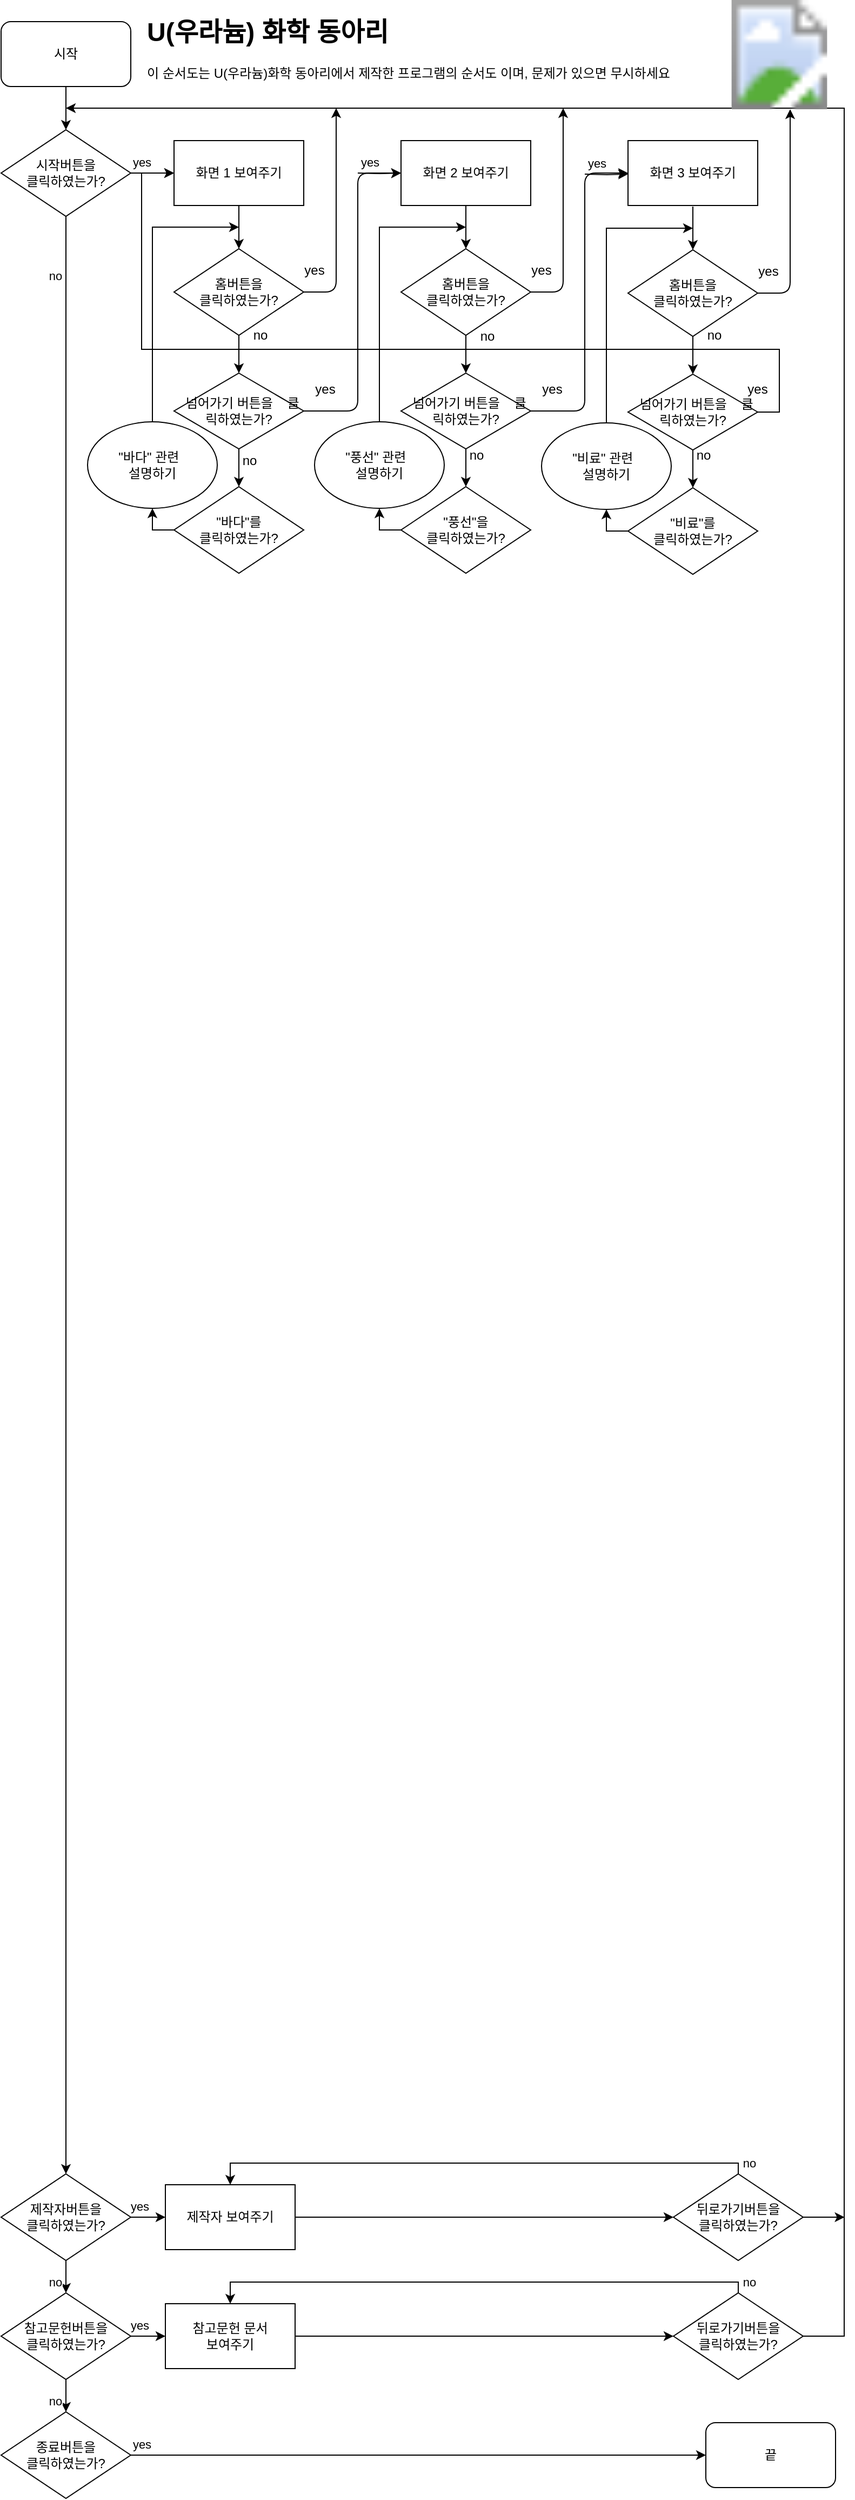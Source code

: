 <mxfile type="device" version="12.1.7" pages="1"><diagram id="kQGQ4uH8GvvLK9f1g2TT" name="Page-2"><mxGraphModel grid="1" dx="1205" dy="654" gridSize="10" guides="1" tooltips="1" connect="1" arrows="1" fold="1" page="1" pageScale="1" pageWidth="827" pageHeight="1169" math="0" shadow="0"><root><mxCell id="RVylFyUHIWJLCj3g-BGD-0" /><mxCell id="RVylFyUHIWJLCj3g-BGD-1" parent="RVylFyUHIWJLCj3g-BGD-0" /><mxCell id="FyN53RhaLU9EqQz4K_20-3" parent="RVylFyUHIWJLCj3g-BGD-1" style="edgeStyle=orthogonalEdgeStyle;rounded=0;orthogonalLoop=1;jettySize=auto;html=1;exitX=0.5;exitY=1;exitDx=0;exitDy=0;entryX=0.5;entryY=0;entryDx=0;entryDy=0;" source="FyN53RhaLU9EqQz4K_20-0" target="FyN53RhaLU9EqQz4K_20-1" edge="1"><mxGeometry as="geometry" relative="1" /></mxCell><mxCell value="시작" id="FyN53RhaLU9EqQz4K_20-0" parent="RVylFyUHIWJLCj3g-BGD-1" style="rounded=1;whiteSpace=wrap;html=1;" vertex="1"><mxGeometry as="geometry" height="60" width="120" x="30" y="20" /></mxCell><mxCell value="yes" id="FyN53RhaLU9EqQz4K_20-12" parent="RVylFyUHIWJLCj3g-BGD-1" style="edgeStyle=orthogonalEdgeStyle;rounded=0;orthogonalLoop=1;jettySize=auto;html=1;exitX=1;exitY=0.5;exitDx=0;exitDy=0;" source="FyN53RhaLU9EqQz4K_20-1" edge="1"><mxGeometry as="geometry" relative="1" x="-0.5" y="10"><mxPoint as="targetPoint" x="190" y="160" /><mxPoint as="offset" /></mxGeometry></mxCell><mxCell value="시작버튼을 &lt;br&gt;클릭하였는가?" id="FyN53RhaLU9EqQz4K_20-1" parent="RVylFyUHIWJLCj3g-BGD-1" style="rhombus;whiteSpace=wrap;html=1;" vertex="1"><mxGeometry as="geometry" height="80" width="120" x="30" y="120" /></mxCell><mxCell value="no" id="FyN53RhaLU9EqQz4K_20-4" parent="RVylFyUHIWJLCj3g-BGD-1" style="edgeStyle=orthogonalEdgeStyle;rounded=0;orthogonalLoop=1;jettySize=auto;html=1;entryX=0.5;entryY=0;entryDx=0;entryDy=0;" target="FyN53RhaLU9EqQz4K_20-5" edge="1"><mxGeometry as="geometry" relative="1" x="-0.939" y="-10"><mxPoint as="sourcePoint" x="90" y="200" /><mxPoint as="offset" /><Array as="points"><mxPoint x="90" y="2010" /></Array></mxGeometry></mxCell><mxCell value="제작자버튼을 &lt;br&gt;클릭하였는가?" id="FyN53RhaLU9EqQz4K_20-5" parent="RVylFyUHIWJLCj3g-BGD-1" style="rhombus;whiteSpace=wrap;html=1;" vertex="1"><mxGeometry as="geometry" height="80" width="120" x="30" y="2010" /></mxCell><mxCell value="no" id="FyN53RhaLU9EqQz4K_20-6" parent="RVylFyUHIWJLCj3g-BGD-1" style="edgeStyle=orthogonalEdgeStyle;rounded=0;orthogonalLoop=1;jettySize=auto;html=1;entryX=0.5;entryY=0;entryDx=0;entryDy=0;" target="FyN53RhaLU9EqQz4K_20-7" edge="1"><mxGeometry as="geometry" relative="1" x="0.333" y="-10"><mxPoint as="sourcePoint" x="90" y="2090" /><mxPoint as="offset" /></mxGeometry></mxCell><mxCell value="참고문헌버튼을 &lt;br&gt;클릭하였는가?" id="FyN53RhaLU9EqQz4K_20-7" parent="RVylFyUHIWJLCj3g-BGD-1" style="rhombus;whiteSpace=wrap;html=1;" vertex="1"><mxGeometry as="geometry" height="80" width="120" x="30" y="2120" /></mxCell><mxCell value="yes" id="FyN53RhaLU9EqQz4K_20-14" parent="RVylFyUHIWJLCj3g-BGD-1" style="edgeStyle=orthogonalEdgeStyle;rounded=0;orthogonalLoop=1;jettySize=auto;html=1;exitX=1;exitY=0.5;exitDx=0;exitDy=0;" source="FyN53RhaLU9EqQz4K_20-5" edge="1"><mxGeometry as="geometry" relative="1" x="-0.5" y="10"><mxPoint as="targetPoint" x="182" y="2050" /><mxPoint as="sourcePoint" x="152" y="1950" /><mxPoint as="offset" /></mxGeometry></mxCell><mxCell value="yes" id="FyN53RhaLU9EqQz4K_20-15" parent="RVylFyUHIWJLCj3g-BGD-1" style="edgeStyle=orthogonalEdgeStyle;rounded=0;orthogonalLoop=1;jettySize=auto;html=1;exitX=1;exitY=0.5;exitDx=0;exitDy=0;" source="FyN53RhaLU9EqQz4K_20-7" edge="1"><mxGeometry as="geometry" relative="1" x="-0.5" y="10"><mxPoint as="targetPoint" x="182" y="2160" /><mxPoint as="sourcePoint" x="162" y="1960" /><mxPoint as="offset" /></mxGeometry></mxCell><mxCell id="pWhzRhMlFrlkzoWiSeOW-1" parent="RVylFyUHIWJLCj3g-BGD-1" style="edgeStyle=orthogonalEdgeStyle;rounded=0;orthogonalLoop=1;jettySize=auto;html=1;entryX=0;entryY=0.5;entryDx=0;entryDy=0;" source="FyN53RhaLU9EqQz4K_20-17" target="FyN53RhaLU9EqQz4K_20-22" edge="1"><mxGeometry as="geometry" relative="1" /></mxCell><mxCell value="참고문헌 문서&lt;br&gt;보여주기" id="FyN53RhaLU9EqQz4K_20-17" parent="RVylFyUHIWJLCj3g-BGD-1" style="rounded=0;whiteSpace=wrap;html=1;" vertex="1"><mxGeometry as="geometry" height="60" width="120" x="182" y="2130" /></mxCell><mxCell value="화면 1 보여주기" id="FyN53RhaLU9EqQz4K_20-18" parent="RVylFyUHIWJLCj3g-BGD-1" style="rounded=0;whiteSpace=wrap;html=1;" vertex="1"><mxGeometry as="geometry" height="60" width="120" x="190" y="130" /></mxCell><mxCell id="pWhzRhMlFrlkzoWiSeOW-0" parent="RVylFyUHIWJLCj3g-BGD-1" style="edgeStyle=orthogonalEdgeStyle;rounded=0;orthogonalLoop=1;jettySize=auto;html=1;entryX=0;entryY=0.5;entryDx=0;entryDy=0;" source="FyN53RhaLU9EqQz4K_20-19" target="FyN53RhaLU9EqQz4K_20-21" edge="1"><mxGeometry as="geometry" relative="1" /></mxCell><mxCell value="제작자 보여주기" id="FyN53RhaLU9EqQz4K_20-19" parent="RVylFyUHIWJLCj3g-BGD-1" style="rounded=0;whiteSpace=wrap;html=1;" vertex="1"><mxGeometry as="geometry" height="60" width="120" x="182" y="2020" /></mxCell><mxCell id="0BNXs-a4HFC_3JXyn7yZ-28" parent="RVylFyUHIWJLCj3g-BGD-1" style="edgeStyle=orthogonalEdgeStyle;rounded=0;orthogonalLoop=1;jettySize=auto;html=1;exitX=0.5;exitY=1;exitDx=0;exitDy=0;" source="FyN53RhaLU9EqQz4K_20-20" edge="1"><mxGeometry as="geometry" relative="1"><mxPoint as="targetPoint" x="250" y="450" /></mxGeometry></mxCell><mxCell value="&lt;p&gt;&amp;nbsp; 넘어가기 버튼을&amp;nbsp;&amp;nbsp; &amp;nbsp;클릭하였는가?&lt;/p&gt;" id="FyN53RhaLU9EqQz4K_20-20" parent="RVylFyUHIWJLCj3g-BGD-1" style="rhombus;whiteSpace=wrap;html=1;" vertex="1"><mxGeometry as="geometry" height="70" width="120" x="190" y="345" /></mxCell><mxCell value="no" id="pWhzRhMlFrlkzoWiSeOW-3" parent="RVylFyUHIWJLCj3g-BGD-1" style="edgeStyle=orthogonalEdgeStyle;rounded=0;orthogonalLoop=1;jettySize=auto;html=1;entryX=0.5;entryY=0;entryDx=0;entryDy=0;" source="FyN53RhaLU9EqQz4K_20-21" target="FyN53RhaLU9EqQz4K_20-19" edge="1"><mxGeometry as="geometry" relative="1" x="-0.96" y="-10"><Array as="points"><mxPoint x="712" y="2000" /><mxPoint x="242" y="2000" /></Array><mxPoint as="offset" x="10" y="10" /></mxGeometry></mxCell><mxCell id="CFnMZavGvjXXM_R9HVD2-1" parent="RVylFyUHIWJLCj3g-BGD-1" style="edgeStyle=orthogonalEdgeStyle;rounded=0;orthogonalLoop=1;jettySize=auto;html=1;exitX=1;exitY=0.5;exitDx=0;exitDy=0;" source="FyN53RhaLU9EqQz4K_20-21" edge="1"><mxGeometry as="geometry" relative="1"><mxPoint as="targetPoint" x="810.294" y="2049.529" /></mxGeometry></mxCell><mxCell value="뒤로가기버튼을&lt;br&gt;클릭하였는가?" id="FyN53RhaLU9EqQz4K_20-21" parent="RVylFyUHIWJLCj3g-BGD-1" style="rhombus;whiteSpace=wrap;html=1;" vertex="1"><mxGeometry as="geometry" height="80" width="120" x="652" y="2010" /></mxCell><mxCell value="no" id="pWhzRhMlFrlkzoWiSeOW-2" parent="RVylFyUHIWJLCj3g-BGD-1" style="edgeStyle=orthogonalEdgeStyle;rounded=0;orthogonalLoop=1;jettySize=auto;html=1;entryX=0.5;entryY=0;entryDx=0;entryDy=0;" source="FyN53RhaLU9EqQz4K_20-22" target="FyN53RhaLU9EqQz4K_20-17" edge="1"><mxGeometry as="geometry" relative="1" x="-0.96" y="-10"><Array as="points"><mxPoint x="712" y="2110" /><mxPoint x="242" y="2110" /></Array><mxPoint as="offset" x="10" y="10" /></mxGeometry></mxCell><mxCell id="CFnMZavGvjXXM_R9HVD2-0" parent="RVylFyUHIWJLCj3g-BGD-1" style="edgeStyle=orthogonalEdgeStyle;rounded=0;orthogonalLoop=1;jettySize=auto;html=1;exitX=1;exitY=0.5;exitDx=0;exitDy=0;" source="FyN53RhaLU9EqQz4K_20-22" edge="1"><mxGeometry as="geometry" relative="1"><mxPoint as="targetPoint" x="90" y="100" /><Array as="points"><mxPoint x="810" y="2160" /><mxPoint x="810" y="100" /></Array></mxGeometry></mxCell><mxCell value="뒤로가기버튼을&lt;br&gt;클릭하였는가?" id="FyN53RhaLU9EqQz4K_20-22" parent="RVylFyUHIWJLCj3g-BGD-1" style="rhombus;whiteSpace=wrap;html=1;" vertex="1"><mxGeometry as="geometry" height="80" width="120" x="652" y="2120" /></mxCell><mxCell value="no" id="FyN53RhaLU9EqQz4K_20-27" parent="RVylFyUHIWJLCj3g-BGD-1" style="edgeStyle=orthogonalEdgeStyle;rounded=0;orthogonalLoop=1;jettySize=auto;html=1;entryX=0.5;entryY=0;entryDx=0;entryDy=0;" target="FyN53RhaLU9EqQz4K_20-28" edge="1"><mxGeometry as="geometry" relative="1" x="0.333" y="-10"><mxPoint as="sourcePoint" x="90" y="2200" /><mxPoint as="offset" /></mxGeometry></mxCell><mxCell value="종료버튼을 &lt;br&gt;클릭하였는가?" id="FyN53RhaLU9EqQz4K_20-28" parent="RVylFyUHIWJLCj3g-BGD-1" style="rhombus;whiteSpace=wrap;html=1;" vertex="1"><mxGeometry as="geometry" height="80" width="120" x="30" y="2230" /></mxCell><mxCell value="yes" id="FyN53RhaLU9EqQz4K_20-29" parent="RVylFyUHIWJLCj3g-BGD-1" style="edgeStyle=orthogonalEdgeStyle;rounded=0;orthogonalLoop=1;jettySize=auto;html=1;entryX=0;entryY=0.5;entryDx=0;entryDy=0;exitX=1;exitY=0.5;exitDx=0;exitDy=0;" source="FyN53RhaLU9EqQz4K_20-28" target="FyN53RhaLU9EqQz4K_20-36" edge="1"><mxGeometry as="geometry" relative="1" x="-0.964" y="10"><mxPoint as="targetPoint" x="82" y="2340" /><mxPoint as="sourcePoint" x="190" y="2250" /><mxPoint as="offset" /><Array as="points" /></mxGeometry></mxCell><mxCell value="끝" id="FyN53RhaLU9EqQz4K_20-36" parent="RVylFyUHIWJLCj3g-BGD-1" style="rounded=1;whiteSpace=wrap;html=1;" vertex="1"><mxGeometry as="geometry" height="60" width="120" x="682" y="2240" /></mxCell><mxCell value="&lt;h1&gt;U(우라늄) 화학 동아리&lt;/h1&gt;&lt;div&gt;이 순서도는 U(우라늄)화학 동아리에서 제작한 프로그램의 순서도 이며, 문제가 있으면 무시하세요&lt;/div&gt;" id="pWhzRhMlFrlkzoWiSeOW-5" parent="RVylFyUHIWJLCj3g-BGD-1" style="text;html=1;strokeColor=none;fillColor=none;spacing=5;spacingTop=-20;whiteSpace=wrap;overflow=hidden;rounded=0;" vertex="1"><mxGeometry as="geometry" height="80" width="560" x="160" y="10" /></mxCell><UserObject id="pWhzRhMlFrlkzoWiSeOW-9" label=""><mxCell parent="RVylFyUHIWJLCj3g-BGD-1" style="shape=image;html=1;verticalLabelPosition=bottom;labelBackgroundColor=#ffffff;verticalAlign=top;imageAspect=1;aspect=fixed;image=https://upload.wikimedia.org/wikipedia/commons/thumb/4/40/Electron_shell_092_Uranium_-_no_label.svg/2000px-Electron_shell_092_Uranium_-_no_label.svg.png;" vertex="1"><mxGeometry as="geometry" height="101" width="101" x="699.5" /></mxCell></UserObject><mxCell value="&lt;p&gt;&amp;nbsp;&amp;nbsp;&amp;nbsp;&amp;nbsp; &amp;nbsp;&amp;nbsp;&amp;nbsp;&amp;nbsp; 홈버튼을&amp;nbsp;&amp;nbsp;&amp;nbsp;&amp;nbsp;&amp;nbsp;&amp;nbsp;&amp;nbsp;&amp;nbsp;&amp;nbsp;&amp;nbsp; 클릭하였는가?&lt;/p&gt;&lt;p&gt;&lt;/p&gt;" id="0BNXs-a4HFC_3JXyn7yZ-3" parent="RVylFyUHIWJLCj3g-BGD-1" style="rhombus;whiteSpace=wrap;html=1;" vertex="1"><mxGeometry as="geometry" height="80" width="120" x="190" y="230" /></mxCell><mxCell value="" id="0BNXs-a4HFC_3JXyn7yZ-5" parent="RVylFyUHIWJLCj3g-BGD-1" style="endArrow=classic;html=1;exitX=0.5;exitY=1;exitDx=0;exitDy=0;" source="FyN53RhaLU9EqQz4K_20-18" target="0BNXs-a4HFC_3JXyn7yZ-3" edge="1"><mxGeometry as="geometry" height="50" width="50" relative="1"><mxPoint as="sourcePoint" x="230" y="240" /><mxPoint as="targetPoint" x="280" y="190" /></mxGeometry></mxCell><mxCell value="" id="0BNXs-a4HFC_3JXyn7yZ-7" parent="RVylFyUHIWJLCj3g-BGD-1" style="endArrow=classic;html=1;exitX=1;exitY=0.5;exitDx=0;exitDy=0;" source="0BNXs-a4HFC_3JXyn7yZ-3" edge="1"><mxGeometry as="geometry" height="50" width="50" relative="1"><mxPoint as="sourcePoint" x="240" y="380" /><mxPoint as="targetPoint" x="340" y="100" /><Array as="points"><mxPoint x="340" y="270" /></Array></mxGeometry></mxCell><mxCell value="yes" id="0BNXs-a4HFC_3JXyn7yZ-10" parent="RVylFyUHIWJLCj3g-BGD-1" style="text;html=1;strokeColor=none;fillColor=none;align=center;verticalAlign=middle;whiteSpace=wrap;rounded=0;" vertex="1"><mxGeometry as="geometry" height="20" width="40" x="300" y="240" /></mxCell><mxCell value="" id="0BNXs-a4HFC_3JXyn7yZ-11" parent="RVylFyUHIWJLCj3g-BGD-1" style="endArrow=classic;html=1;exitX=0.5;exitY=1;exitDx=0;exitDy=0;entryX=0.5;entryY=0;entryDx=0;entryDy=0;" source="0BNXs-a4HFC_3JXyn7yZ-3" target="FyN53RhaLU9EqQz4K_20-20" edge="1"><mxGeometry as="geometry" height="50" width="50" relative="1"><mxPoint as="sourcePoint" x="230" y="360" /><mxPoint as="targetPoint" x="260" y="340" /></mxGeometry></mxCell><mxCell id="0BNXs-a4HFC_3JXyn7yZ-17" parent="RVylFyUHIWJLCj3g-BGD-1" style="edgeStyle=orthogonalEdgeStyle;rounded=0;orthogonalLoop=1;jettySize=auto;html=1;exitX=0;exitY=0.5;exitDx=0;exitDy=0;entryX=0.5;entryY=1;entryDx=0;entryDy=0;" source="0BNXs-a4HFC_3JXyn7yZ-13" target="0BNXs-a4HFC_3JXyn7yZ-16" edge="1"><mxGeometry as="geometry" relative="1" /></mxCell><mxCell value="&amp;nbsp;&amp;nbsp;&amp;nbsp;&amp;nbsp;&amp;nbsp;&amp;nbsp;&amp;nbsp; &amp;nbsp;&amp;nbsp;&quot;바다&quot;를&amp;nbsp;&amp;nbsp;&amp;nbsp;&amp;nbsp; &amp;nbsp;&amp;nbsp;&amp;nbsp;&amp;nbsp;&amp;nbsp; 클릭하였는가?" id="0BNXs-a4HFC_3JXyn7yZ-13" parent="RVylFyUHIWJLCj3g-BGD-1" style="rhombus;whiteSpace=wrap;html=1;" vertex="1"><mxGeometry as="geometry" height="80" width="120" x="190" y="450" /></mxCell><mxCell id="0BNXs-a4HFC_3JXyn7yZ-19" parent="RVylFyUHIWJLCj3g-BGD-1" style="edgeStyle=orthogonalEdgeStyle;rounded=0;orthogonalLoop=1;jettySize=auto;html=1;exitX=0.5;exitY=0;exitDx=0;exitDy=0;" source="0BNXs-a4HFC_3JXyn7yZ-16" edge="1"><mxGeometry as="geometry" relative="1"><mxPoint as="targetPoint" x="250" y="210" /><Array as="points"><mxPoint x="170" y="210" /></Array></mxGeometry></mxCell><mxCell value="&lt;p&gt;&amp;nbsp;&amp;nbsp;&amp;nbsp;&amp;nbsp;&amp;nbsp;&amp;nbsp; &quot;바다&quot; 관련&amp;nbsp;&amp;nbsp;&amp;nbsp;&amp;nbsp;&amp;nbsp;&amp;nbsp;&amp;nbsp;&amp;nbsp;&amp;nbsp; 설명하기&lt;/p&gt;" id="0BNXs-a4HFC_3JXyn7yZ-16" parent="RVylFyUHIWJLCj3g-BGD-1" style="ellipse;whiteSpace=wrap;html=1;" vertex="1"><mxGeometry as="geometry" height="80" width="120" x="110" y="390" /></mxCell><mxCell value="yes" id="0BNXs-a4HFC_3JXyn7yZ-18" parent="RVylFyUHIWJLCj3g-BGD-1" style="text;html=1;strokeColor=none;fillColor=none;align=center;verticalAlign=middle;whiteSpace=wrap;rounded=0;" vertex="1"><mxGeometry as="geometry" height="20" width="40" x="310" y="350" /></mxCell><mxCell value="" id="0BNXs-a4HFC_3JXyn7yZ-23" parent="RVylFyUHIWJLCj3g-BGD-1" style="endArrow=classic;html=1;exitX=1;exitY=0.5;exitDx=0;exitDy=0;" source="FyN53RhaLU9EqQz4K_20-20" edge="1"><mxGeometry as="geometry" height="50" width="50" relative="1"><mxPoint as="sourcePoint" x="360" y="380" /><mxPoint as="targetPoint" x="400" y="160" /><Array as="points"><mxPoint x="360" y="380" /><mxPoint x="360" y="160" /></Array></mxGeometry></mxCell><mxCell value="화면 2 보여주기" id="0BNXs-a4HFC_3JXyn7yZ-24" parent="RVylFyUHIWJLCj3g-BGD-1" style="rounded=0;whiteSpace=wrap;html=1;" vertex="1"><mxGeometry as="geometry" height="60" width="120" x="400" y="130" /></mxCell><mxCell value="yes" id="0BNXs-a4HFC_3JXyn7yZ-29" parent="RVylFyUHIWJLCj3g-BGD-1" style="edgeStyle=orthogonalEdgeStyle;rounded=0;orthogonalLoop=1;jettySize=auto;html=1;exitX=1;exitY=0.5;exitDx=0;exitDy=0;" edge="1"><mxGeometry as="geometry" relative="1" x="-0.5" y="10"><mxPoint as="targetPoint" x="400" y="160" /><mxPoint as="offset" /><mxPoint as="sourcePoint" x="360" y="160" /></mxGeometry></mxCell><mxCell id="0BNXs-a4HFC_3JXyn7yZ-31" parent="RVylFyUHIWJLCj3g-BGD-1" style="edgeStyle=orthogonalEdgeStyle;rounded=0;orthogonalLoop=1;jettySize=auto;html=1;exitX=0.5;exitY=1;exitDx=0;exitDy=0;" source="0BNXs-a4HFC_3JXyn7yZ-32" edge="1"><mxGeometry as="geometry" relative="1"><mxPoint as="targetPoint" x="460" y="450" /></mxGeometry></mxCell><mxCell value="&lt;p&gt;&amp;nbsp; 넘어가기 버튼을&amp;nbsp;&amp;nbsp; &amp;nbsp;클릭하였는가?&lt;/p&gt;" id="0BNXs-a4HFC_3JXyn7yZ-32" parent="RVylFyUHIWJLCj3g-BGD-1" style="rhombus;whiteSpace=wrap;html=1;" vertex="1"><mxGeometry as="geometry" height="70" width="120" x="400" y="345" /></mxCell><mxCell value="&lt;p&gt;&amp;nbsp;&amp;nbsp;&amp;nbsp;&amp;nbsp; &amp;nbsp;&amp;nbsp;&amp;nbsp;&amp;nbsp; 홈버튼을&amp;nbsp;&amp;nbsp;&amp;nbsp;&amp;nbsp;&amp;nbsp;&amp;nbsp;&amp;nbsp;&amp;nbsp;&amp;nbsp;&amp;nbsp; 클릭하였는가?&lt;/p&gt;&lt;p&gt;&lt;/p&gt;" id="0BNXs-a4HFC_3JXyn7yZ-33" parent="RVylFyUHIWJLCj3g-BGD-1" style="rhombus;whiteSpace=wrap;html=1;" vertex="1"><mxGeometry as="geometry" height="80" width="120" x="400" y="230" /></mxCell><mxCell value="" id="0BNXs-a4HFC_3JXyn7yZ-34" parent="RVylFyUHIWJLCj3g-BGD-1" style="endArrow=classic;html=1;exitX=0.5;exitY=1;exitDx=0;exitDy=0;" target="0BNXs-a4HFC_3JXyn7yZ-33" edge="1"><mxGeometry as="geometry" height="50" width="50" relative="1"><mxPoint as="sourcePoint" x="460" y="190" /><mxPoint as="targetPoint" x="490" y="190" /></mxGeometry></mxCell><mxCell value="" id="0BNXs-a4HFC_3JXyn7yZ-35" parent="RVylFyUHIWJLCj3g-BGD-1" style="endArrow=classic;html=1;exitX=1;exitY=0.5;exitDx=0;exitDy=0;" source="0BNXs-a4HFC_3JXyn7yZ-33" edge="1"><mxGeometry as="geometry" height="50" width="50" relative="1"><mxPoint as="sourcePoint" x="450" y="380" /><mxPoint as="targetPoint" x="550" y="100" /><Array as="points"><mxPoint x="550" y="270" /></Array></mxGeometry></mxCell><mxCell value="yes" id="0BNXs-a4HFC_3JXyn7yZ-36" parent="RVylFyUHIWJLCj3g-BGD-1" style="text;html=1;strokeColor=none;fillColor=none;align=center;verticalAlign=middle;whiteSpace=wrap;rounded=0;" vertex="1"><mxGeometry as="geometry" height="20" width="40" x="510" y="240" /></mxCell><mxCell value="" id="0BNXs-a4HFC_3JXyn7yZ-37" parent="RVylFyUHIWJLCj3g-BGD-1" style="endArrow=classic;html=1;exitX=0.5;exitY=1;exitDx=0;exitDy=0;entryX=0.5;entryY=0;entryDx=0;entryDy=0;" source="0BNXs-a4HFC_3JXyn7yZ-33" target="0BNXs-a4HFC_3JXyn7yZ-32" edge="1"><mxGeometry as="geometry" height="50" width="50" relative="1"><mxPoint as="sourcePoint" x="440" y="360" /><mxPoint as="targetPoint" x="470" y="340" /></mxGeometry></mxCell><mxCell id="0BNXs-a4HFC_3JXyn7yZ-38" parent="RVylFyUHIWJLCj3g-BGD-1" style="edgeStyle=orthogonalEdgeStyle;rounded=0;orthogonalLoop=1;jettySize=auto;html=1;exitX=0;exitY=0.5;exitDx=0;exitDy=0;entryX=0.5;entryY=1;entryDx=0;entryDy=0;" source="0BNXs-a4HFC_3JXyn7yZ-39" target="0BNXs-a4HFC_3JXyn7yZ-41" edge="1"><mxGeometry as="geometry" relative="1" /></mxCell><mxCell value="&amp;nbsp;&amp;nbsp;&amp;nbsp;&amp;nbsp;&amp;nbsp;&amp;nbsp;&amp;nbsp; &amp;nbsp;&amp;nbsp;&quot;풍선&quot;을&amp;nbsp;&amp;nbsp;&amp;nbsp;&amp;nbsp;&amp;nbsp;&amp;nbsp;&amp;nbsp;&amp;nbsp;&amp;nbsp;&amp;nbsp; 클릭하였는가?" id="0BNXs-a4HFC_3JXyn7yZ-39" parent="RVylFyUHIWJLCj3g-BGD-1" style="rhombus;whiteSpace=wrap;html=1;" vertex="1"><mxGeometry as="geometry" height="80" width="120" x="400" y="450" /></mxCell><mxCell id="0BNXs-a4HFC_3JXyn7yZ-40" parent="RVylFyUHIWJLCj3g-BGD-1" style="edgeStyle=orthogonalEdgeStyle;rounded=0;orthogonalLoop=1;jettySize=auto;html=1;exitX=0.5;exitY=0;exitDx=0;exitDy=0;" source="0BNXs-a4HFC_3JXyn7yZ-41" edge="1"><mxGeometry as="geometry" relative="1"><mxPoint as="targetPoint" x="460" y="210" /><Array as="points"><mxPoint x="380" y="210" /></Array></mxGeometry></mxCell><mxCell value="&lt;p&gt;&amp;nbsp;&amp;nbsp;&amp;nbsp;&amp;nbsp;&amp;nbsp;&amp;nbsp; &quot;풍선&quot; 관련&amp;nbsp;&amp;nbsp;&amp;nbsp;&amp;nbsp;&amp;nbsp;&amp;nbsp;&amp;nbsp;&amp;nbsp;&amp;nbsp; 설명하기&lt;/p&gt;" id="0BNXs-a4HFC_3JXyn7yZ-41" parent="RVylFyUHIWJLCj3g-BGD-1" style="ellipse;whiteSpace=wrap;html=1;" vertex="1"><mxGeometry as="geometry" height="80" width="120" x="320" y="390" /></mxCell><mxCell value="yes" id="0BNXs-a4HFC_3JXyn7yZ-42" parent="RVylFyUHIWJLCj3g-BGD-1" style="text;html=1;strokeColor=none;fillColor=none;align=center;verticalAlign=middle;whiteSpace=wrap;rounded=0;" vertex="1"><mxGeometry as="geometry" height="20" width="40" x="520" y="350" /></mxCell><mxCell value="" id="0BNXs-a4HFC_3JXyn7yZ-43" parent="RVylFyUHIWJLCj3g-BGD-1" style="endArrow=classic;html=1;exitX=1;exitY=0.5;exitDx=0;exitDy=0;" source="0BNXs-a4HFC_3JXyn7yZ-32" edge="1"><mxGeometry as="geometry" height="50" width="50" relative="1"><mxPoint as="sourcePoint" x="570" y="380" /><mxPoint as="targetPoint" x="610" y="160" /><Array as="points"><mxPoint x="570" y="380" /><mxPoint x="570" y="160" /></Array></mxGeometry></mxCell><mxCell value="화면&amp;nbsp;3 보여주기" id="0BNXs-a4HFC_3JXyn7yZ-44" parent="RVylFyUHIWJLCj3g-BGD-1" style="rounded=0;whiteSpace=wrap;html=1;" vertex="1"><mxGeometry as="geometry" height="60" width="120" x="610" y="130" /></mxCell><mxCell value="yes" id="0BNXs-a4HFC_3JXyn7yZ-45" parent="RVylFyUHIWJLCj3g-BGD-1" style="edgeStyle=orthogonalEdgeStyle;rounded=0;orthogonalLoop=1;jettySize=auto;html=1;exitX=1;exitY=0.5;exitDx=0;exitDy=0;" edge="1"><mxGeometry as="geometry" relative="1" x="-0.5" y="10"><mxPoint as="targetPoint" x="610" y="161" /><mxPoint as="offset" /><mxPoint as="sourcePoint" x="570" y="161" /></mxGeometry></mxCell><mxCell id="0BNXs-a4HFC_3JXyn7yZ-47" parent="RVylFyUHIWJLCj3g-BGD-1" style="edgeStyle=orthogonalEdgeStyle;rounded=0;orthogonalLoop=1;jettySize=auto;html=1;exitX=0.5;exitY=1;exitDx=0;exitDy=0;" source="0BNXs-a4HFC_3JXyn7yZ-48" edge="1"><mxGeometry as="geometry" relative="1"><mxPoint as="targetPoint" x="670" y="451" /></mxGeometry></mxCell><mxCell id="0BNXs-a4HFC_3JXyn7yZ-61" parent="RVylFyUHIWJLCj3g-BGD-1" style="edgeStyle=orthogonalEdgeStyle;rounded=0;orthogonalLoop=1;jettySize=auto;html=1;exitX=1;exitY=0.5;exitDx=0;exitDy=0;entryX=0;entryY=0.5;entryDx=0;entryDy=0;" source="0BNXs-a4HFC_3JXyn7yZ-48" target="FyN53RhaLU9EqQz4K_20-18" edge="1"><mxGeometry as="geometry" relative="1"><mxPoint as="targetPoint" x="180" y="180" /><Array as="points"><mxPoint x="750" y="381" /><mxPoint x="750" y="323" /><mxPoint x="160" y="323" /><mxPoint x="160" y="160" /></Array></mxGeometry></mxCell><mxCell value="&lt;p&gt;&amp;nbsp; 넘어가기 버튼을&amp;nbsp;&amp;nbsp; &amp;nbsp;클릭하였는가?&lt;/p&gt;" id="0BNXs-a4HFC_3JXyn7yZ-48" parent="RVylFyUHIWJLCj3g-BGD-1" style="rhombus;whiteSpace=wrap;html=1;" vertex="1"><mxGeometry as="geometry" height="70" width="120" x="610" y="346" /></mxCell><mxCell value="&lt;p&gt;&amp;nbsp;&amp;nbsp;&amp;nbsp;&amp;nbsp; &amp;nbsp;&amp;nbsp;&amp;nbsp;&amp;nbsp; 홈버튼을&amp;nbsp;&amp;nbsp;&amp;nbsp;&amp;nbsp;&amp;nbsp;&amp;nbsp;&amp;nbsp;&amp;nbsp;&amp;nbsp;&amp;nbsp; 클릭하였는가?&lt;/p&gt;&lt;p&gt;&lt;/p&gt;" id="0BNXs-a4HFC_3JXyn7yZ-49" parent="RVylFyUHIWJLCj3g-BGD-1" style="rhombus;whiteSpace=wrap;html=1;" vertex="1"><mxGeometry as="geometry" height="80" width="120" x="610" y="231" /></mxCell><mxCell value="" id="0BNXs-a4HFC_3JXyn7yZ-50" parent="RVylFyUHIWJLCj3g-BGD-1" style="endArrow=classic;html=1;exitX=0.5;exitY=1;exitDx=0;exitDy=0;" target="0BNXs-a4HFC_3JXyn7yZ-49" edge="1"><mxGeometry as="geometry" height="50" width="50" relative="1"><mxPoint as="sourcePoint" x="670" y="191" /><mxPoint as="targetPoint" x="700" y="191" /></mxGeometry></mxCell><mxCell value="" id="0BNXs-a4HFC_3JXyn7yZ-51" parent="RVylFyUHIWJLCj3g-BGD-1" style="endArrow=classic;html=1;exitX=1;exitY=0.5;exitDx=0;exitDy=0;" source="0BNXs-a4HFC_3JXyn7yZ-49" edge="1"><mxGeometry as="geometry" height="50" width="50" relative="1"><mxPoint as="sourcePoint" x="660" y="381" /><mxPoint as="targetPoint" x="760" y="101" /><Array as="points"><mxPoint x="760" y="271" /></Array></mxGeometry></mxCell><mxCell value="yes" id="0BNXs-a4HFC_3JXyn7yZ-52" parent="RVylFyUHIWJLCj3g-BGD-1" style="text;html=1;strokeColor=none;fillColor=none;align=center;verticalAlign=middle;whiteSpace=wrap;rounded=0;" vertex="1"><mxGeometry as="geometry" height="20" width="40" x="720" y="241" /></mxCell><mxCell value="" id="0BNXs-a4HFC_3JXyn7yZ-53" parent="RVylFyUHIWJLCj3g-BGD-1" style="endArrow=classic;html=1;exitX=0.5;exitY=1;exitDx=0;exitDy=0;entryX=0.5;entryY=0;entryDx=0;entryDy=0;" source="0BNXs-a4HFC_3JXyn7yZ-49" target="0BNXs-a4HFC_3JXyn7yZ-48" edge="1"><mxGeometry as="geometry" height="50" width="50" relative="1"><mxPoint as="sourcePoint" x="650" y="361" /><mxPoint as="targetPoint" x="680" y="341" /></mxGeometry></mxCell><mxCell id="0BNXs-a4HFC_3JXyn7yZ-54" parent="RVylFyUHIWJLCj3g-BGD-1" style="edgeStyle=orthogonalEdgeStyle;rounded=0;orthogonalLoop=1;jettySize=auto;html=1;exitX=0;exitY=0.5;exitDx=0;exitDy=0;entryX=0.5;entryY=1;entryDx=0;entryDy=0;" source="0BNXs-a4HFC_3JXyn7yZ-55" target="0BNXs-a4HFC_3JXyn7yZ-57" edge="1"><mxGeometry as="geometry" relative="1" /></mxCell><mxCell value="&amp;nbsp;&amp;nbsp;&amp;nbsp;&amp;nbsp;&amp;nbsp;&amp;nbsp;&amp;nbsp; &amp;nbsp;&amp;nbsp;&quot;비료&quot;를&amp;nbsp;&amp;nbsp;&amp;nbsp;&amp;nbsp; &amp;nbsp;&amp;nbsp;&amp;nbsp;&amp;nbsp;&amp;nbsp; 클릭하였는가?" id="0BNXs-a4HFC_3JXyn7yZ-55" parent="RVylFyUHIWJLCj3g-BGD-1" style="rhombus;whiteSpace=wrap;html=1;" vertex="1"><mxGeometry as="geometry" height="80" width="120" x="610" y="451" /></mxCell><mxCell id="0BNXs-a4HFC_3JXyn7yZ-56" parent="RVylFyUHIWJLCj3g-BGD-1" style="edgeStyle=orthogonalEdgeStyle;rounded=0;orthogonalLoop=1;jettySize=auto;html=1;exitX=0.5;exitY=0;exitDx=0;exitDy=0;" source="0BNXs-a4HFC_3JXyn7yZ-57" edge="1"><mxGeometry as="geometry" relative="1"><mxPoint as="targetPoint" x="670" y="211" /><Array as="points"><mxPoint x="590" y="211" /></Array></mxGeometry></mxCell><mxCell value="&lt;p&gt;&amp;nbsp;&amp;nbsp;&amp;nbsp;&amp;nbsp;&amp;nbsp;&amp;nbsp; &quot;비료&quot; 관련&amp;nbsp;&amp;nbsp;&amp;nbsp;&amp;nbsp;&amp;nbsp;&amp;nbsp;&amp;nbsp;&amp;nbsp;&amp;nbsp; 설명하기&lt;/p&gt;" id="0BNXs-a4HFC_3JXyn7yZ-57" parent="RVylFyUHIWJLCj3g-BGD-1" style="ellipse;whiteSpace=wrap;html=1;" vertex="1"><mxGeometry as="geometry" height="80" width="120" x="530" y="391" /></mxCell><mxCell value="yes" id="0BNXs-a4HFC_3JXyn7yZ-58" parent="RVylFyUHIWJLCj3g-BGD-1" style="text;html=1;strokeColor=none;fillColor=none;align=center;verticalAlign=middle;whiteSpace=wrap;rounded=0;" vertex="1"><mxGeometry as="geometry" height="20" width="40" x="710" y="350" /></mxCell><mxCell value="no" id="0BNXs-a4HFC_3JXyn7yZ-62" parent="RVylFyUHIWJLCj3g-BGD-1" style="text;html=1;strokeColor=none;fillColor=none;align=center;verticalAlign=middle;whiteSpace=wrap;rounded=0;" vertex="1"><mxGeometry as="geometry" height="20" width="40" x="250" y="300" /></mxCell><mxCell value="no" id="0BNXs-a4HFC_3JXyn7yZ-63" parent="RVylFyUHIWJLCj3g-BGD-1" style="text;html=1;strokeColor=none;fillColor=none;align=center;verticalAlign=middle;whiteSpace=wrap;rounded=0;" vertex="1"><mxGeometry as="geometry" height="20" width="40" x="240" y="416" /></mxCell><mxCell value="no" id="0BNXs-a4HFC_3JXyn7yZ-64" parent="RVylFyUHIWJLCj3g-BGD-1" style="text;html=1;strokeColor=none;fillColor=none;align=center;verticalAlign=middle;whiteSpace=wrap;rounded=0;" vertex="1"><mxGeometry as="geometry" height="20" width="40" x="460" y="301" /></mxCell><mxCell value="no" id="0BNXs-a4HFC_3JXyn7yZ-65" parent="RVylFyUHIWJLCj3g-BGD-1" style="text;html=1;strokeColor=none;fillColor=none;align=center;verticalAlign=middle;whiteSpace=wrap;rounded=0;" vertex="1"><mxGeometry as="geometry" height="20" width="40" x="450" y="411" /></mxCell><mxCell value="no" id="0BNXs-a4HFC_3JXyn7yZ-66" parent="RVylFyUHIWJLCj3g-BGD-1" style="text;html=1;strokeColor=none;fillColor=none;align=center;verticalAlign=middle;whiteSpace=wrap;rounded=0;" vertex="1"><mxGeometry as="geometry" height="20" width="40" x="660" y="411" /></mxCell><mxCell value="no" id="0BNXs-a4HFC_3JXyn7yZ-67" parent="RVylFyUHIWJLCj3g-BGD-1" style="text;html=1;strokeColor=none;fillColor=none;align=center;verticalAlign=middle;whiteSpace=wrap;rounded=0;" vertex="1"><mxGeometry as="geometry" height="20" width="40" x="670" y="300" /></mxCell></root></mxGraphModel></diagram></mxfile>